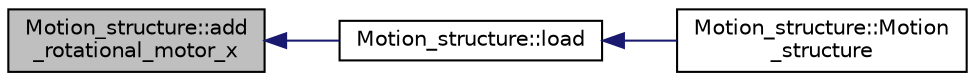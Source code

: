 digraph "Motion_structure::add_rotational_motor_x"
{
  edge [fontname="Helvetica",fontsize="10",labelfontname="Helvetica",labelfontsize="10"];
  node [fontname="Helvetica",fontsize="10",shape=record];
  rankdir="LR";
  Node1 [label="Motion_structure::add\l_rotational_motor_x",height=0.2,width=0.4,color="black", fillcolor="grey75", style="filled" fontcolor="black"];
  Node1 -> Node2 [dir="back",color="midnightblue",fontsize="10",style="solid",fontname="Helvetica"];
  Node2 [label="Motion_structure::load",height=0.2,width=0.4,color="black", fillcolor="white", style="filled",URL="$class_motion__structure.html#a5df5dc494cfd60e8e763e06f7dc5d745"];
  Node2 -> Node3 [dir="back",color="midnightblue",fontsize="10",style="solid",fontname="Helvetica"];
  Node3 [label="Motion_structure::Motion\l_structure",height=0.2,width=0.4,color="black", fillcolor="white", style="filled",URL="$class_motion__structure.html#a957707cad2dc4ffbee3e7fe82ef963db"];
}

